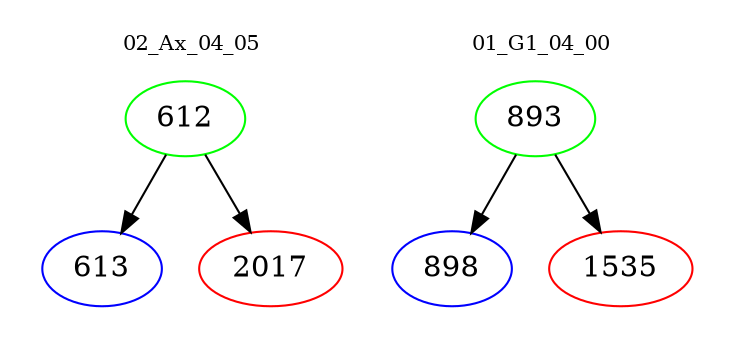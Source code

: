 digraph{
subgraph cluster_0 {
color = white
label = "02_Ax_04_05";
fontsize=10;
T0_612 [label="612", color="green"]
T0_612 -> T0_613 [color="black"]
T0_613 [label="613", color="blue"]
T0_612 -> T0_2017 [color="black"]
T0_2017 [label="2017", color="red"]
}
subgraph cluster_1 {
color = white
label = "01_G1_04_00";
fontsize=10;
T1_893 [label="893", color="green"]
T1_893 -> T1_898 [color="black"]
T1_898 [label="898", color="blue"]
T1_893 -> T1_1535 [color="black"]
T1_1535 [label="1535", color="red"]
}
}
